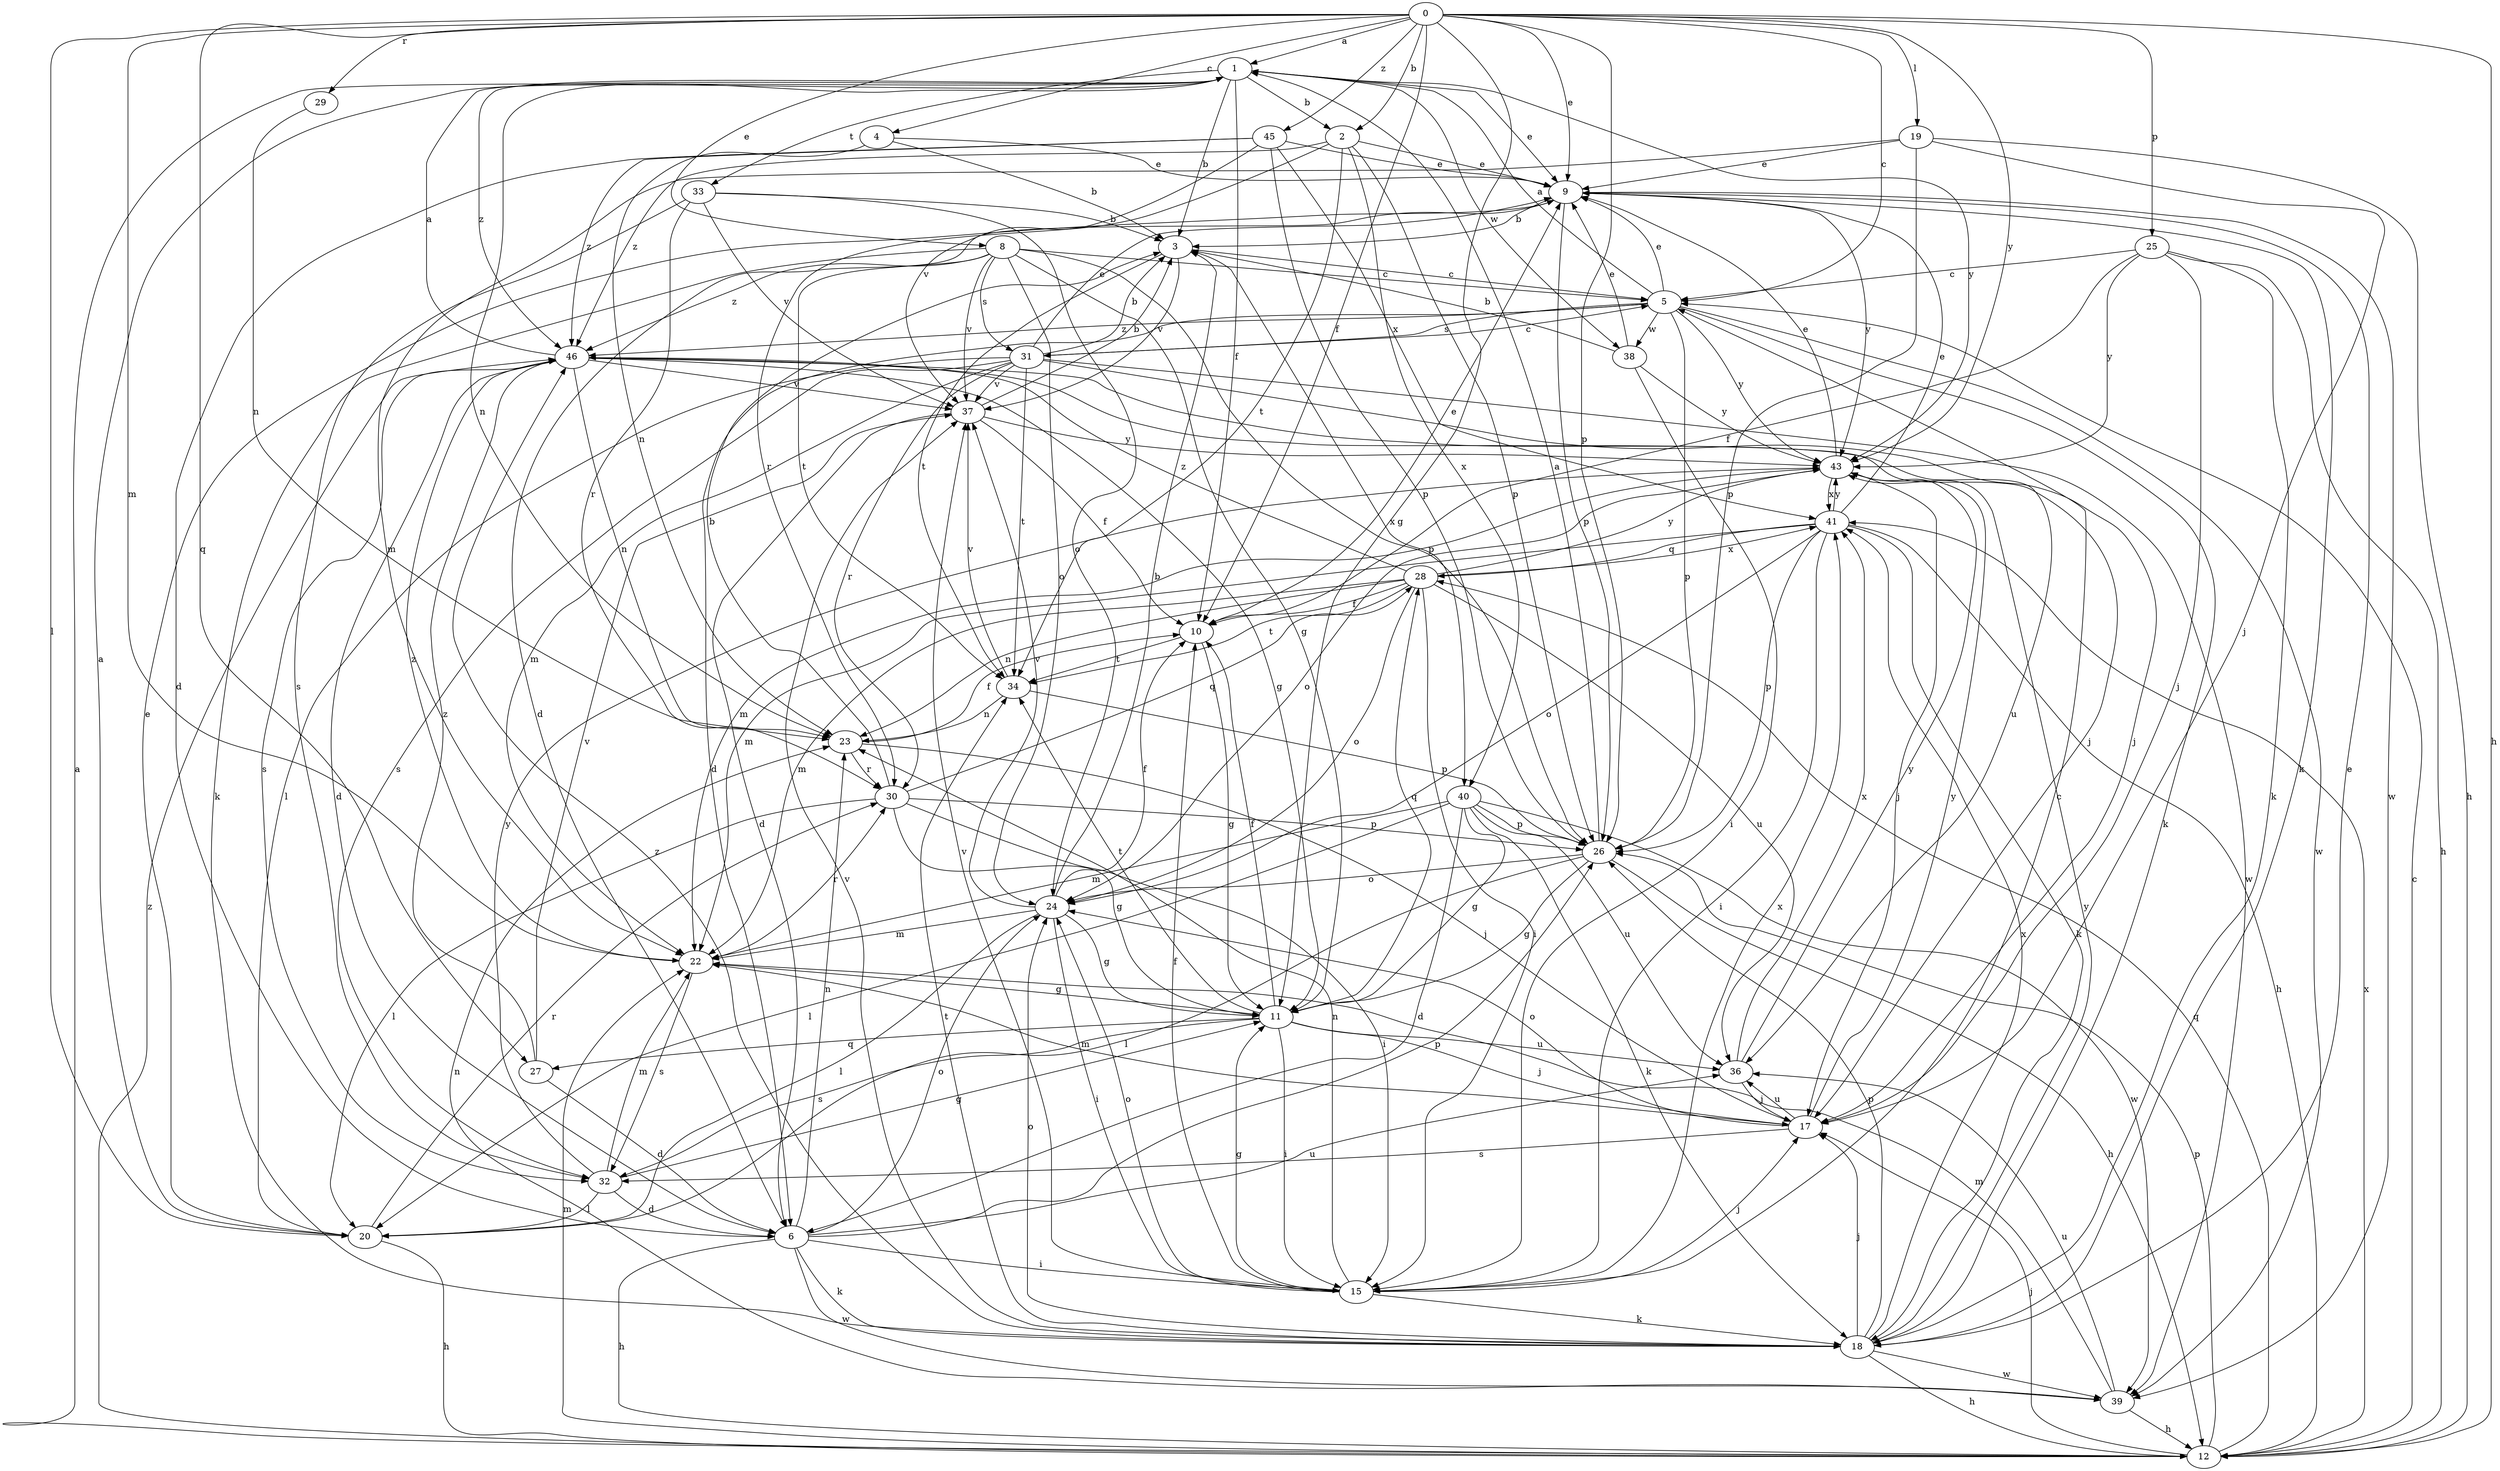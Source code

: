 strict digraph  {
0;
1;
2;
3;
4;
5;
6;
8;
9;
10;
11;
12;
15;
17;
18;
19;
20;
22;
23;
24;
25;
26;
27;
28;
29;
30;
31;
32;
33;
34;
36;
37;
38;
39;
40;
41;
43;
45;
46;
0 -> 1  [label=a];
0 -> 2  [label=b];
0 -> 4  [label=c];
0 -> 5  [label=c];
0 -> 8  [label=e];
0 -> 9  [label=e];
0 -> 10  [label=f];
0 -> 11  [label=g];
0 -> 12  [label=h];
0 -> 19  [label=l];
0 -> 20  [label=l];
0 -> 22  [label=m];
0 -> 25  [label=p];
0 -> 26  [label=p];
0 -> 27  [label=q];
0 -> 29  [label=r];
0 -> 43  [label=y];
0 -> 45  [label=z];
1 -> 2  [label=b];
1 -> 3  [label=b];
1 -> 9  [label=e];
1 -> 10  [label=f];
1 -> 23  [label=n];
1 -> 33  [label=t];
1 -> 38  [label=w];
1 -> 43  [label=y];
1 -> 46  [label=z];
2 -> 9  [label=e];
2 -> 26  [label=p];
2 -> 30  [label=r];
2 -> 34  [label=t];
2 -> 40  [label=x];
2 -> 46  [label=z];
3 -> 5  [label=c];
3 -> 34  [label=t];
3 -> 37  [label=v];
3 -> 40  [label=x];
4 -> 3  [label=b];
4 -> 9  [label=e];
4 -> 23  [label=n];
5 -> 1  [label=a];
5 -> 6  [label=d];
5 -> 9  [label=e];
5 -> 18  [label=k];
5 -> 26  [label=p];
5 -> 31  [label=s];
5 -> 38  [label=w];
5 -> 39  [label=w];
5 -> 43  [label=y];
5 -> 46  [label=z];
6 -> 12  [label=h];
6 -> 15  [label=i];
6 -> 18  [label=k];
6 -> 23  [label=n];
6 -> 24  [label=o];
6 -> 26  [label=p];
6 -> 36  [label=u];
6 -> 39  [label=w];
8 -> 5  [label=c];
8 -> 11  [label=g];
8 -> 18  [label=k];
8 -> 24  [label=o];
8 -> 26  [label=p];
8 -> 31  [label=s];
8 -> 34  [label=t];
8 -> 37  [label=v];
8 -> 46  [label=z];
9 -> 3  [label=b];
9 -> 6  [label=d];
9 -> 18  [label=k];
9 -> 26  [label=p];
9 -> 39  [label=w];
9 -> 43  [label=y];
10 -> 9  [label=e];
10 -> 11  [label=g];
10 -> 34  [label=t];
11 -> 10  [label=f];
11 -> 15  [label=i];
11 -> 17  [label=j];
11 -> 27  [label=q];
11 -> 28  [label=q];
11 -> 32  [label=s];
11 -> 34  [label=t];
11 -> 36  [label=u];
12 -> 1  [label=a];
12 -> 5  [label=c];
12 -> 17  [label=j];
12 -> 22  [label=m];
12 -> 26  [label=p];
12 -> 28  [label=q];
12 -> 41  [label=x];
12 -> 46  [label=z];
15 -> 5  [label=c];
15 -> 10  [label=f];
15 -> 11  [label=g];
15 -> 17  [label=j];
15 -> 18  [label=k];
15 -> 23  [label=n];
15 -> 24  [label=o];
15 -> 37  [label=v];
15 -> 41  [label=x];
17 -> 22  [label=m];
17 -> 24  [label=o];
17 -> 32  [label=s];
17 -> 36  [label=u];
17 -> 43  [label=y];
18 -> 9  [label=e];
18 -> 12  [label=h];
18 -> 17  [label=j];
18 -> 24  [label=o];
18 -> 26  [label=p];
18 -> 34  [label=t];
18 -> 37  [label=v];
18 -> 39  [label=w];
18 -> 41  [label=x];
18 -> 43  [label=y];
18 -> 46  [label=z];
19 -> 9  [label=e];
19 -> 12  [label=h];
19 -> 17  [label=j];
19 -> 22  [label=m];
19 -> 26  [label=p];
20 -> 1  [label=a];
20 -> 9  [label=e];
20 -> 12  [label=h];
20 -> 30  [label=r];
22 -> 11  [label=g];
22 -> 30  [label=r];
22 -> 32  [label=s];
22 -> 46  [label=z];
23 -> 10  [label=f];
23 -> 17  [label=j];
23 -> 30  [label=r];
24 -> 3  [label=b];
24 -> 10  [label=f];
24 -> 11  [label=g];
24 -> 15  [label=i];
24 -> 20  [label=l];
24 -> 22  [label=m];
24 -> 37  [label=v];
25 -> 5  [label=c];
25 -> 10  [label=f];
25 -> 12  [label=h];
25 -> 17  [label=j];
25 -> 18  [label=k];
25 -> 43  [label=y];
26 -> 1  [label=a];
26 -> 11  [label=g];
26 -> 12  [label=h];
26 -> 20  [label=l];
26 -> 24  [label=o];
27 -> 6  [label=d];
27 -> 37  [label=v];
27 -> 46  [label=z];
28 -> 10  [label=f];
28 -> 15  [label=i];
28 -> 22  [label=m];
28 -> 23  [label=n];
28 -> 24  [label=o];
28 -> 34  [label=t];
28 -> 36  [label=u];
28 -> 41  [label=x];
28 -> 43  [label=y];
28 -> 46  [label=z];
29 -> 23  [label=n];
30 -> 3  [label=b];
30 -> 11  [label=g];
30 -> 15  [label=i];
30 -> 20  [label=l];
30 -> 26  [label=p];
30 -> 28  [label=q];
31 -> 3  [label=b];
31 -> 5  [label=c];
31 -> 9  [label=e];
31 -> 17  [label=j];
31 -> 20  [label=l];
31 -> 22  [label=m];
31 -> 30  [label=r];
31 -> 32  [label=s];
31 -> 34  [label=t];
31 -> 37  [label=v];
31 -> 39  [label=w];
32 -> 6  [label=d];
32 -> 11  [label=g];
32 -> 20  [label=l];
32 -> 22  [label=m];
32 -> 43  [label=y];
33 -> 3  [label=b];
33 -> 24  [label=o];
33 -> 30  [label=r];
33 -> 32  [label=s];
33 -> 37  [label=v];
34 -> 23  [label=n];
34 -> 26  [label=p];
34 -> 37  [label=v];
36 -> 17  [label=j];
36 -> 41  [label=x];
36 -> 43  [label=y];
37 -> 3  [label=b];
37 -> 6  [label=d];
37 -> 10  [label=f];
37 -> 43  [label=y];
38 -> 3  [label=b];
38 -> 9  [label=e];
38 -> 15  [label=i];
38 -> 43  [label=y];
39 -> 12  [label=h];
39 -> 22  [label=m];
39 -> 23  [label=n];
39 -> 36  [label=u];
40 -> 6  [label=d];
40 -> 11  [label=g];
40 -> 18  [label=k];
40 -> 20  [label=l];
40 -> 22  [label=m];
40 -> 26  [label=p];
40 -> 36  [label=u];
40 -> 39  [label=w];
41 -> 9  [label=e];
41 -> 12  [label=h];
41 -> 15  [label=i];
41 -> 18  [label=k];
41 -> 22  [label=m];
41 -> 24  [label=o];
41 -> 26  [label=p];
41 -> 28  [label=q];
41 -> 43  [label=y];
43 -> 9  [label=e];
43 -> 17  [label=j];
43 -> 22  [label=m];
43 -> 24  [label=o];
43 -> 41  [label=x];
45 -> 6  [label=d];
45 -> 9  [label=e];
45 -> 26  [label=p];
45 -> 37  [label=v];
45 -> 41  [label=x];
45 -> 46  [label=z];
46 -> 1  [label=a];
46 -> 6  [label=d];
46 -> 11  [label=g];
46 -> 17  [label=j];
46 -> 23  [label=n];
46 -> 32  [label=s];
46 -> 36  [label=u];
46 -> 37  [label=v];
}
